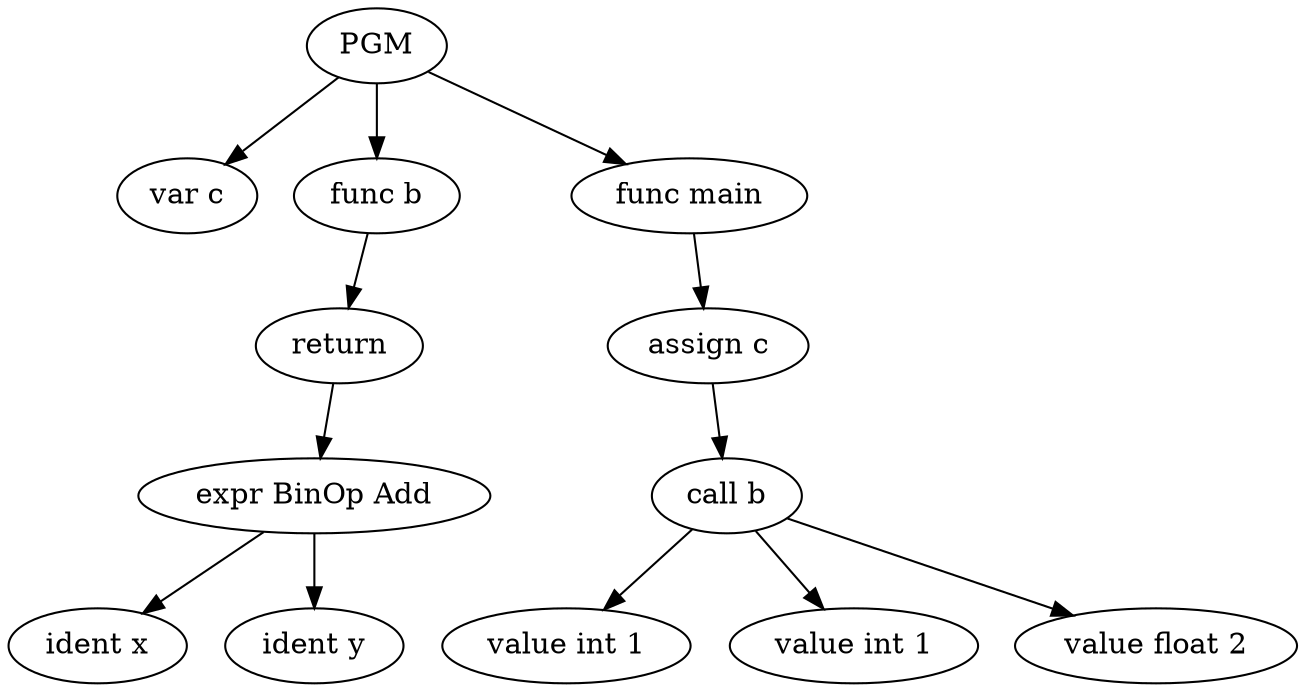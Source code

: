 digraph ast {
0[label = PGM, shape = ellipse]
1[label = "var c", shape = ellipse]
0 -> 1
2[label = "func b", shape = ellipse]
0 -> 2
3[label = "return", shape = ellipse]
2 -> 3
4[label = "expr BinOp Add", shape = ellipse]
3 -> 4
5[label = "ident x", shape = ellipse]
4 -> 5
6[label = "ident y", shape = ellipse]
4 -> 6
7[label = "func main", shape = ellipse]
0 -> 7
8[label = "assign c", shape = ellipse]
7 -> 8
9[label = "call b", shape = ellipse]
8 -> 9
10[label = "value int 1", shape = ellipse]
9 -> 10
11[label = "value int 1", shape = ellipse]
9 -> 11
12[label = "value float 2", shape = ellipse]
9 -> 12
}